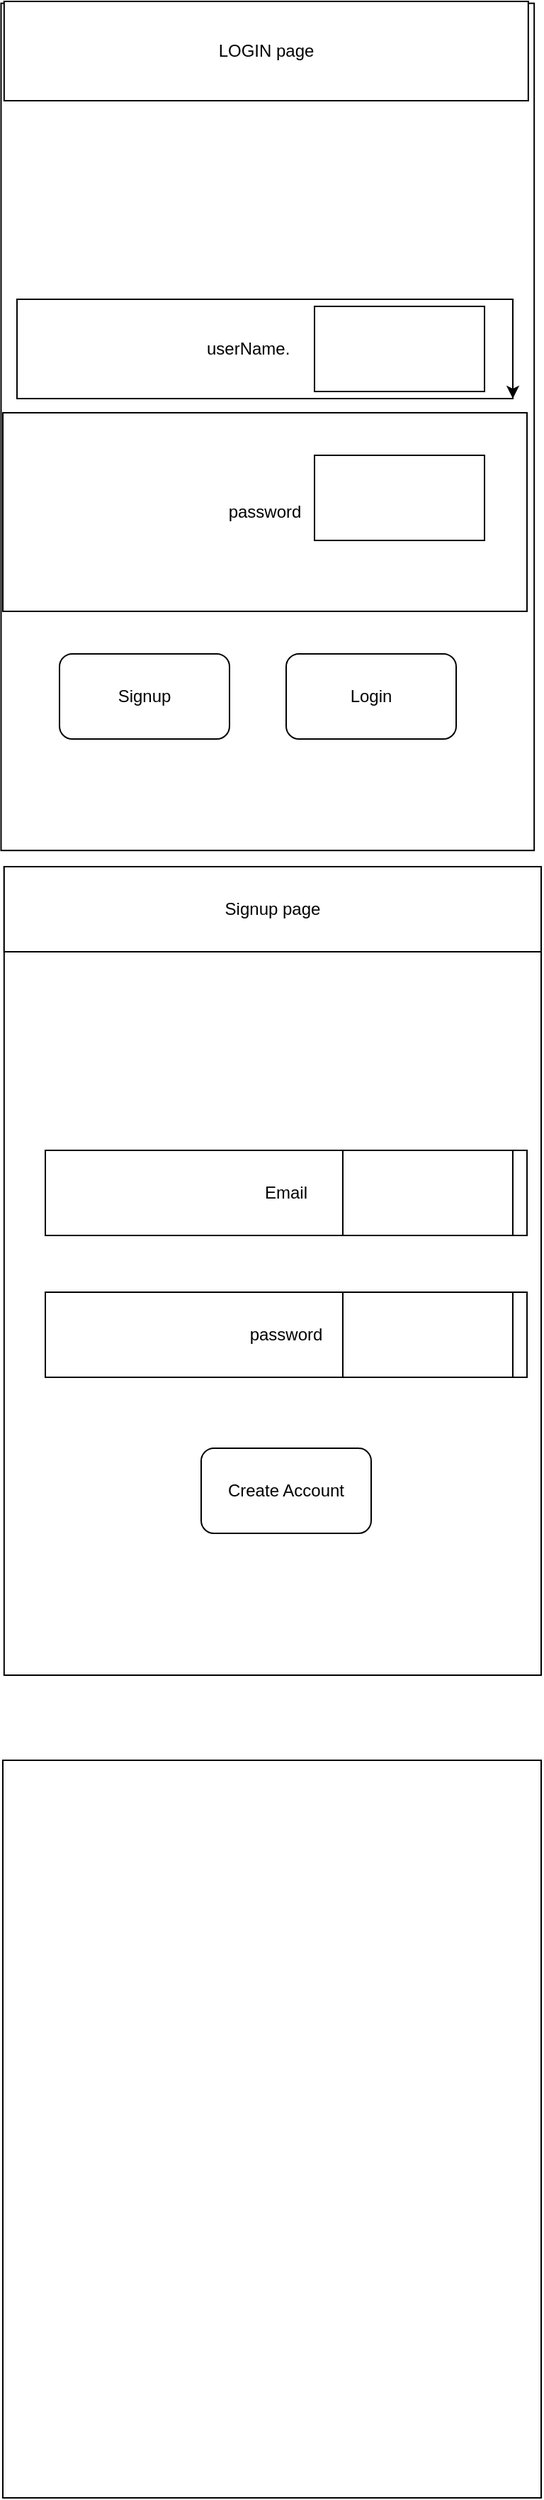 <mxfile version="24.6.5" type="github">
  <diagram name="Page-1" id="8V5RDRruW8-bpsH8PdYV">
    <mxGraphModel dx="1224" dy="775" grid="1" gridSize="10" guides="1" tooltips="1" connect="1" arrows="1" fold="1" page="1" pageScale="1" pageWidth="827" pageHeight="1169" math="0" shadow="0">
      <root>
        <mxCell id="0" />
        <mxCell id="1" parent="0" />
        <mxCell id="QVbDXew7gPLMxpxO4Uv7-2" value="&lt;div&gt;&lt;span style=&quot;color: rgba(0, 0, 0, 0); font-family: monospace; font-size: 0px; text-align: start; text-wrap: nowrap;&quot;&gt;%3CmxGraphModel%3E%3Croot%3E%3CmxCell%20id%3D%220%22%2F%3E%3CmxCell%20id%3D%221%22%20parent%3D%220%22%2F%3E%3CmxCell%20id%3D%222%22%20value%3D%22userName.%26amp%3Bnbsp%3B%20%26amp%3Bnbsp%3B%20%26amp%3Bnbsp%3B%20%26amp%3Bnbsp%3B%22%20style%3D%22rounded%3D0%3BwhiteSpace%3Dwrap%3Bhtml%3D1%3B%22%20vertex%3D%221%22%20parent%3D%221%22%3E%3CmxGeometry%20x%3D%22240%22%20y%3D%22290%22%20width%3D%22350%22%20height%3D%2270%22%20as%3D%22geometry%22%2F%3E%3C%2FmxCell%3E%3C%2Froot%3E%3C%2FmxGraphModel%3E&lt;/span&gt;&lt;br&gt;&lt;/div&gt;" style="rounded=0;whiteSpace=wrap;html=1;rotation=90;" vertex="1" parent="1">
          <mxGeometry x="118.28" y="191.79" width="597.26" height="376.33" as="geometry" />
        </mxCell>
        <mxCell id="QVbDXew7gPLMxpxO4Uv7-3" value="LOGIN page" style="rounded=0;whiteSpace=wrap;html=1;" vertex="1" parent="1">
          <mxGeometry x="230.91" y="80" width="370" height="70" as="geometry" />
        </mxCell>
        <mxCell id="QVbDXew7gPLMxpxO4Uv7-4" value="userName.&amp;nbsp; &amp;nbsp; &amp;nbsp; &amp;nbsp;" style="rounded=0;whiteSpace=wrap;html=1;" vertex="1" parent="1">
          <mxGeometry x="240" y="290" width="350" height="70" as="geometry" />
        </mxCell>
        <mxCell id="QVbDXew7gPLMxpxO4Uv7-6" value="" style="rounded=0;whiteSpace=wrap;html=1;" vertex="1" parent="1">
          <mxGeometry x="450" y="295" width="120" height="60" as="geometry" />
        </mxCell>
        <mxCell id="QVbDXew7gPLMxpxO4Uv7-7" style="edgeStyle=orthogonalEdgeStyle;rounded=0;orthogonalLoop=1;jettySize=auto;html=1;exitX=1;exitY=0.75;exitDx=0;exitDy=0;entryX=1;entryY=1;entryDx=0;entryDy=0;" edge="1" parent="1" source="QVbDXew7gPLMxpxO4Uv7-4" target="QVbDXew7gPLMxpxO4Uv7-4">
          <mxGeometry relative="1" as="geometry" />
        </mxCell>
        <mxCell id="QVbDXew7gPLMxpxO4Uv7-8" value="password" style="rounded=0;whiteSpace=wrap;html=1;" vertex="1" parent="1">
          <mxGeometry x="230" y="370" width="370" height="140" as="geometry" />
        </mxCell>
        <mxCell id="QVbDXew7gPLMxpxO4Uv7-9" value="" style="rounded=0;whiteSpace=wrap;html=1;" vertex="1" parent="1">
          <mxGeometry x="450" y="400" width="120" height="60" as="geometry" />
        </mxCell>
        <mxCell id="QVbDXew7gPLMxpxO4Uv7-10" value="Login" style="rounded=1;whiteSpace=wrap;html=1;" vertex="1" parent="1">
          <mxGeometry x="430" y="540" width="120" height="60" as="geometry" />
        </mxCell>
        <mxCell id="QVbDXew7gPLMxpxO4Uv7-11" value="Signup" style="rounded=1;whiteSpace=wrap;html=1;" vertex="1" parent="1">
          <mxGeometry x="270" y="540" width="120" height="60" as="geometry" />
        </mxCell>
        <mxCell id="QVbDXew7gPLMxpxO4Uv7-12" value="&lt;span style=&quot;color: rgba(0, 0, 0, 0); font-family: monospace; font-size: 0px; text-align: start; text-wrap: nowrap;&quot;&gt;%3CmxGraphModel%3E%3Croot%3E%3CmxCell%20id%3D%220%22%2F%3E%3CmxCell%20id%3D%221%22%20parent%3D%220%22%2F%3E%3CmxCell%20id%3D%222%22%20value%3D%22LOGIN%20page%22%20style%3D%22rounded%3D0%3BwhiteSpace%3Dwrap%3Bhtml%3D1%3B%22%20vertex%3D%221%22%20parent%3D%221%22%3E%3CmxGeometry%20x%3D%22230.91%22%20y%3D%2280%22%20width%3D%22370%22%20height%3D%2270%22%20as%3D%22geometry%22%2F%3E%3C%2FmxCell%3E%3C%2Froot%3E%3C%2FmxGraphModel%3E&lt;/span&gt;" style="rounded=0;whiteSpace=wrap;html=1;" vertex="1" parent="1">
          <mxGeometry x="230.91" y="690" width="379.09" height="570" as="geometry" />
        </mxCell>
        <mxCell id="QVbDXew7gPLMxpxO4Uv7-13" value="Signup page" style="rounded=0;whiteSpace=wrap;html=1;" vertex="1" parent="1">
          <mxGeometry x="230.91" y="690" width="379.09" height="60" as="geometry" />
        </mxCell>
        <mxCell id="QVbDXew7gPLMxpxO4Uv7-14" value="Email" style="rounded=0;whiteSpace=wrap;html=1;" vertex="1" parent="1">
          <mxGeometry x="260" y="890" width="340" height="60" as="geometry" />
        </mxCell>
        <mxCell id="QVbDXew7gPLMxpxO4Uv7-15" value="" style="rounded=0;whiteSpace=wrap;html=1;" vertex="1" parent="1">
          <mxGeometry x="470" y="890" width="120" height="60" as="geometry" />
        </mxCell>
        <mxCell id="QVbDXew7gPLMxpxO4Uv7-16" value="password" style="rounded=0;whiteSpace=wrap;html=1;" vertex="1" parent="1">
          <mxGeometry x="260" y="990" width="340" height="60" as="geometry" />
        </mxCell>
        <mxCell id="QVbDXew7gPLMxpxO4Uv7-17" value="" style="rounded=0;whiteSpace=wrap;html=1;" vertex="1" parent="1">
          <mxGeometry x="470" y="990" width="120" height="60" as="geometry" />
        </mxCell>
        <mxCell id="QVbDXew7gPLMxpxO4Uv7-18" value="Create Account" style="rounded=1;whiteSpace=wrap;html=1;" vertex="1" parent="1">
          <mxGeometry x="370" y="1100" width="120" height="60" as="geometry" />
        </mxCell>
        <mxCell id="QVbDXew7gPLMxpxO4Uv7-19" value="" style="rounded=0;whiteSpace=wrap;html=1;rotation=90;" vertex="1" parent="1">
          <mxGeometry x="160" y="1390" width="520" height="380" as="geometry" />
        </mxCell>
      </root>
    </mxGraphModel>
  </diagram>
</mxfile>

